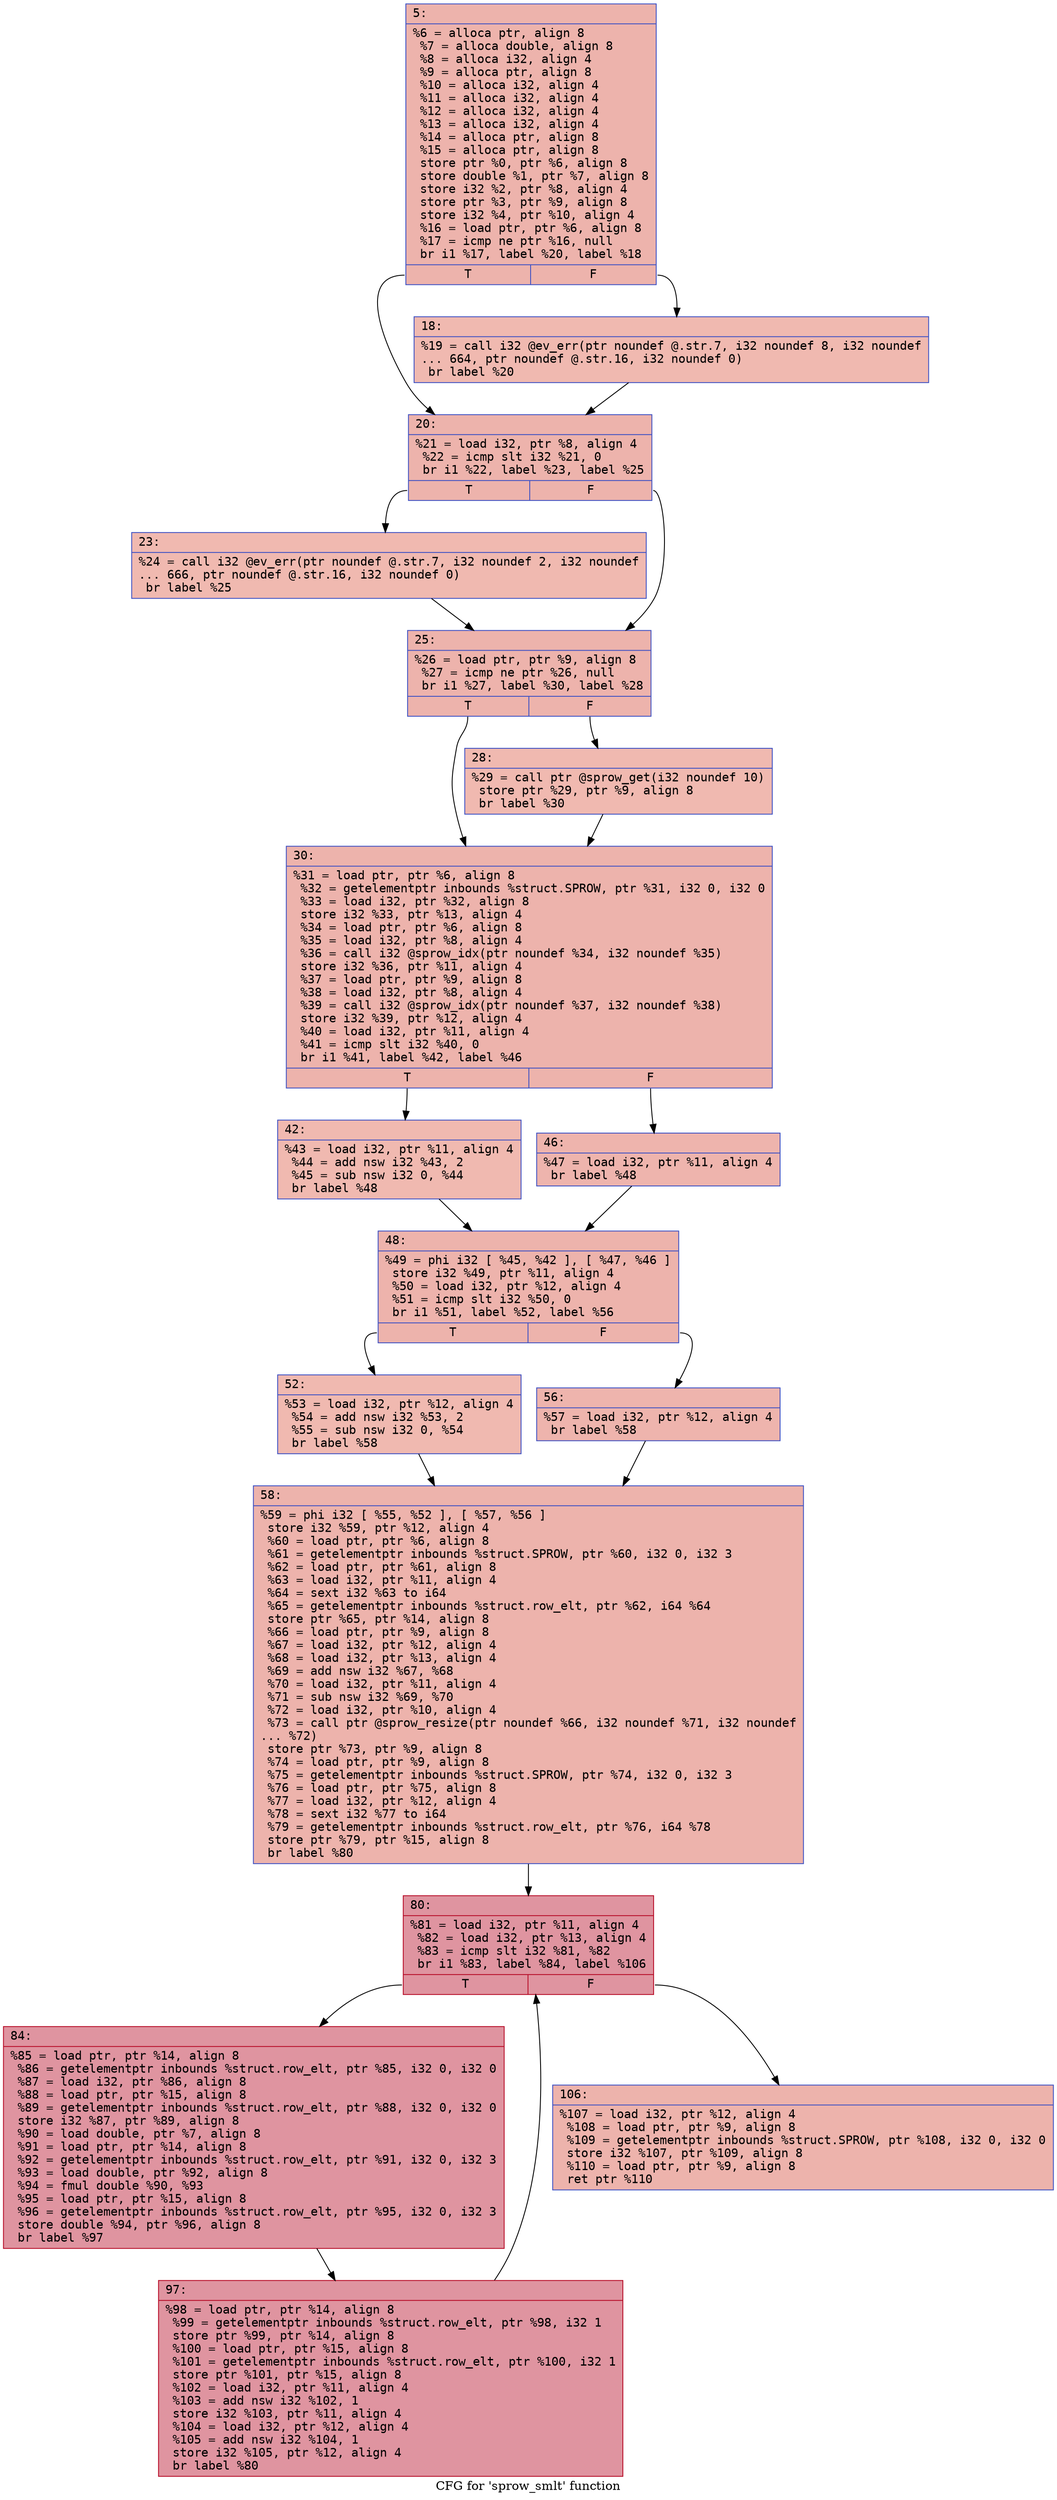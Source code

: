 digraph "CFG for 'sprow_smlt' function" {
	label="CFG for 'sprow_smlt' function";

	Node0x60000254f7f0 [shape=record,color="#3d50c3ff", style=filled, fillcolor="#d6524470" fontname="Courier",label="{5:\l|  %6 = alloca ptr, align 8\l  %7 = alloca double, align 8\l  %8 = alloca i32, align 4\l  %9 = alloca ptr, align 8\l  %10 = alloca i32, align 4\l  %11 = alloca i32, align 4\l  %12 = alloca i32, align 4\l  %13 = alloca i32, align 4\l  %14 = alloca ptr, align 8\l  %15 = alloca ptr, align 8\l  store ptr %0, ptr %6, align 8\l  store double %1, ptr %7, align 8\l  store i32 %2, ptr %8, align 4\l  store ptr %3, ptr %9, align 8\l  store i32 %4, ptr %10, align 4\l  %16 = load ptr, ptr %6, align 8\l  %17 = icmp ne ptr %16, null\l  br i1 %17, label %20, label %18\l|{<s0>T|<s1>F}}"];
	Node0x60000254f7f0:s0 -> Node0x60000254f980[tooltip="5 -> 20\nProbability 62.50%" ];
	Node0x60000254f7f0:s1 -> Node0x60000254f930[tooltip="5 -> 18\nProbability 37.50%" ];
	Node0x60000254f930 [shape=record,color="#3d50c3ff", style=filled, fillcolor="#de614d70" fontname="Courier",label="{18:\l|  %19 = call i32 @ev_err(ptr noundef @.str.7, i32 noundef 8, i32 noundef\l... 664, ptr noundef @.str.16, i32 noundef 0)\l  br label %20\l}"];
	Node0x60000254f930 -> Node0x60000254f980[tooltip="18 -> 20\nProbability 100.00%" ];
	Node0x60000254f980 [shape=record,color="#3d50c3ff", style=filled, fillcolor="#d6524470" fontname="Courier",label="{20:\l|  %21 = load i32, ptr %8, align 4\l  %22 = icmp slt i32 %21, 0\l  br i1 %22, label %23, label %25\l|{<s0>T|<s1>F}}"];
	Node0x60000254f980:s0 -> Node0x60000254f9d0[tooltip="20 -> 23\nProbability 37.50%" ];
	Node0x60000254f980:s1 -> Node0x60000254fa20[tooltip="20 -> 25\nProbability 62.50%" ];
	Node0x60000254f9d0 [shape=record,color="#3d50c3ff", style=filled, fillcolor="#de614d70" fontname="Courier",label="{23:\l|  %24 = call i32 @ev_err(ptr noundef @.str.7, i32 noundef 2, i32 noundef\l... 666, ptr noundef @.str.16, i32 noundef 0)\l  br label %25\l}"];
	Node0x60000254f9d0 -> Node0x60000254fa20[tooltip="23 -> 25\nProbability 100.00%" ];
	Node0x60000254fa20 [shape=record,color="#3d50c3ff", style=filled, fillcolor="#d6524470" fontname="Courier",label="{25:\l|  %26 = load ptr, ptr %9, align 8\l  %27 = icmp ne ptr %26, null\l  br i1 %27, label %30, label %28\l|{<s0>T|<s1>F}}"];
	Node0x60000254fa20:s0 -> Node0x60000254fac0[tooltip="25 -> 30\nProbability 62.50%" ];
	Node0x60000254fa20:s1 -> Node0x60000254fa70[tooltip="25 -> 28\nProbability 37.50%" ];
	Node0x60000254fa70 [shape=record,color="#3d50c3ff", style=filled, fillcolor="#de614d70" fontname="Courier",label="{28:\l|  %29 = call ptr @sprow_get(i32 noundef 10)\l  store ptr %29, ptr %9, align 8\l  br label %30\l}"];
	Node0x60000254fa70 -> Node0x60000254fac0[tooltip="28 -> 30\nProbability 100.00%" ];
	Node0x60000254fac0 [shape=record,color="#3d50c3ff", style=filled, fillcolor="#d6524470" fontname="Courier",label="{30:\l|  %31 = load ptr, ptr %6, align 8\l  %32 = getelementptr inbounds %struct.SPROW, ptr %31, i32 0, i32 0\l  %33 = load i32, ptr %32, align 8\l  store i32 %33, ptr %13, align 4\l  %34 = load ptr, ptr %6, align 8\l  %35 = load i32, ptr %8, align 4\l  %36 = call i32 @sprow_idx(ptr noundef %34, i32 noundef %35)\l  store i32 %36, ptr %11, align 4\l  %37 = load ptr, ptr %9, align 8\l  %38 = load i32, ptr %8, align 4\l  %39 = call i32 @sprow_idx(ptr noundef %37, i32 noundef %38)\l  store i32 %39, ptr %12, align 4\l  %40 = load i32, ptr %11, align 4\l  %41 = icmp slt i32 %40, 0\l  br i1 %41, label %42, label %46\l|{<s0>T|<s1>F}}"];
	Node0x60000254fac0:s0 -> Node0x60000254fb10[tooltip="30 -> 42\nProbability 37.50%" ];
	Node0x60000254fac0:s1 -> Node0x60000254fb60[tooltip="30 -> 46\nProbability 62.50%" ];
	Node0x60000254fb10 [shape=record,color="#3d50c3ff", style=filled, fillcolor="#de614d70" fontname="Courier",label="{42:\l|  %43 = load i32, ptr %11, align 4\l  %44 = add nsw i32 %43, 2\l  %45 = sub nsw i32 0, %44\l  br label %48\l}"];
	Node0x60000254fb10 -> Node0x60000254fbb0[tooltip="42 -> 48\nProbability 100.00%" ];
	Node0x60000254fb60 [shape=record,color="#3d50c3ff", style=filled, fillcolor="#d8564670" fontname="Courier",label="{46:\l|  %47 = load i32, ptr %11, align 4\l  br label %48\l}"];
	Node0x60000254fb60 -> Node0x60000254fbb0[tooltip="46 -> 48\nProbability 100.00%" ];
	Node0x60000254fbb0 [shape=record,color="#3d50c3ff", style=filled, fillcolor="#d6524470" fontname="Courier",label="{48:\l|  %49 = phi i32 [ %45, %42 ], [ %47, %46 ]\l  store i32 %49, ptr %11, align 4\l  %50 = load i32, ptr %12, align 4\l  %51 = icmp slt i32 %50, 0\l  br i1 %51, label %52, label %56\l|{<s0>T|<s1>F}}"];
	Node0x60000254fbb0:s0 -> Node0x60000254fc00[tooltip="48 -> 52\nProbability 37.50%" ];
	Node0x60000254fbb0:s1 -> Node0x60000254fc50[tooltip="48 -> 56\nProbability 62.50%" ];
	Node0x60000254fc00 [shape=record,color="#3d50c3ff", style=filled, fillcolor="#de614d70" fontname="Courier",label="{52:\l|  %53 = load i32, ptr %12, align 4\l  %54 = add nsw i32 %53, 2\l  %55 = sub nsw i32 0, %54\l  br label %58\l}"];
	Node0x60000254fc00 -> Node0x60000254fca0[tooltip="52 -> 58\nProbability 100.00%" ];
	Node0x60000254fc50 [shape=record,color="#3d50c3ff", style=filled, fillcolor="#d8564670" fontname="Courier",label="{56:\l|  %57 = load i32, ptr %12, align 4\l  br label %58\l}"];
	Node0x60000254fc50 -> Node0x60000254fca0[tooltip="56 -> 58\nProbability 100.00%" ];
	Node0x60000254fca0 [shape=record,color="#3d50c3ff", style=filled, fillcolor="#d6524470" fontname="Courier",label="{58:\l|  %59 = phi i32 [ %55, %52 ], [ %57, %56 ]\l  store i32 %59, ptr %12, align 4\l  %60 = load ptr, ptr %6, align 8\l  %61 = getelementptr inbounds %struct.SPROW, ptr %60, i32 0, i32 3\l  %62 = load ptr, ptr %61, align 8\l  %63 = load i32, ptr %11, align 4\l  %64 = sext i32 %63 to i64\l  %65 = getelementptr inbounds %struct.row_elt, ptr %62, i64 %64\l  store ptr %65, ptr %14, align 8\l  %66 = load ptr, ptr %9, align 8\l  %67 = load i32, ptr %12, align 4\l  %68 = load i32, ptr %13, align 4\l  %69 = add nsw i32 %67, %68\l  %70 = load i32, ptr %11, align 4\l  %71 = sub nsw i32 %69, %70\l  %72 = load i32, ptr %10, align 4\l  %73 = call ptr @sprow_resize(ptr noundef %66, i32 noundef %71, i32 noundef\l... %72)\l  store ptr %73, ptr %9, align 8\l  %74 = load ptr, ptr %9, align 8\l  %75 = getelementptr inbounds %struct.SPROW, ptr %74, i32 0, i32 3\l  %76 = load ptr, ptr %75, align 8\l  %77 = load i32, ptr %12, align 4\l  %78 = sext i32 %77 to i64\l  %79 = getelementptr inbounds %struct.row_elt, ptr %76, i64 %78\l  store ptr %79, ptr %15, align 8\l  br label %80\l}"];
	Node0x60000254fca0 -> Node0x60000254fcf0[tooltip="58 -> 80\nProbability 100.00%" ];
	Node0x60000254fcf0 [shape=record,color="#b70d28ff", style=filled, fillcolor="#b70d2870" fontname="Courier",label="{80:\l|  %81 = load i32, ptr %11, align 4\l  %82 = load i32, ptr %13, align 4\l  %83 = icmp slt i32 %81, %82\l  br i1 %83, label %84, label %106\l|{<s0>T|<s1>F}}"];
	Node0x60000254fcf0:s0 -> Node0x60000254fd40[tooltip="80 -> 84\nProbability 96.88%" ];
	Node0x60000254fcf0:s1 -> Node0x60000254fde0[tooltip="80 -> 106\nProbability 3.12%" ];
	Node0x60000254fd40 [shape=record,color="#b70d28ff", style=filled, fillcolor="#b70d2870" fontname="Courier",label="{84:\l|  %85 = load ptr, ptr %14, align 8\l  %86 = getelementptr inbounds %struct.row_elt, ptr %85, i32 0, i32 0\l  %87 = load i32, ptr %86, align 8\l  %88 = load ptr, ptr %15, align 8\l  %89 = getelementptr inbounds %struct.row_elt, ptr %88, i32 0, i32 0\l  store i32 %87, ptr %89, align 8\l  %90 = load double, ptr %7, align 8\l  %91 = load ptr, ptr %14, align 8\l  %92 = getelementptr inbounds %struct.row_elt, ptr %91, i32 0, i32 3\l  %93 = load double, ptr %92, align 8\l  %94 = fmul double %90, %93\l  %95 = load ptr, ptr %15, align 8\l  %96 = getelementptr inbounds %struct.row_elt, ptr %95, i32 0, i32 3\l  store double %94, ptr %96, align 8\l  br label %97\l}"];
	Node0x60000254fd40 -> Node0x60000254fd90[tooltip="84 -> 97\nProbability 100.00%" ];
	Node0x60000254fd90 [shape=record,color="#b70d28ff", style=filled, fillcolor="#b70d2870" fontname="Courier",label="{97:\l|  %98 = load ptr, ptr %14, align 8\l  %99 = getelementptr inbounds %struct.row_elt, ptr %98, i32 1\l  store ptr %99, ptr %14, align 8\l  %100 = load ptr, ptr %15, align 8\l  %101 = getelementptr inbounds %struct.row_elt, ptr %100, i32 1\l  store ptr %101, ptr %15, align 8\l  %102 = load i32, ptr %11, align 4\l  %103 = add nsw i32 %102, 1\l  store i32 %103, ptr %11, align 4\l  %104 = load i32, ptr %12, align 4\l  %105 = add nsw i32 %104, 1\l  store i32 %105, ptr %12, align 4\l  br label %80\l}"];
	Node0x60000254fd90 -> Node0x60000254fcf0[tooltip="97 -> 80\nProbability 100.00%" ];
	Node0x60000254fde0 [shape=record,color="#3d50c3ff", style=filled, fillcolor="#d6524470" fontname="Courier",label="{106:\l|  %107 = load i32, ptr %12, align 4\l  %108 = load ptr, ptr %9, align 8\l  %109 = getelementptr inbounds %struct.SPROW, ptr %108, i32 0, i32 0\l  store i32 %107, ptr %109, align 8\l  %110 = load ptr, ptr %9, align 8\l  ret ptr %110\l}"];
}
